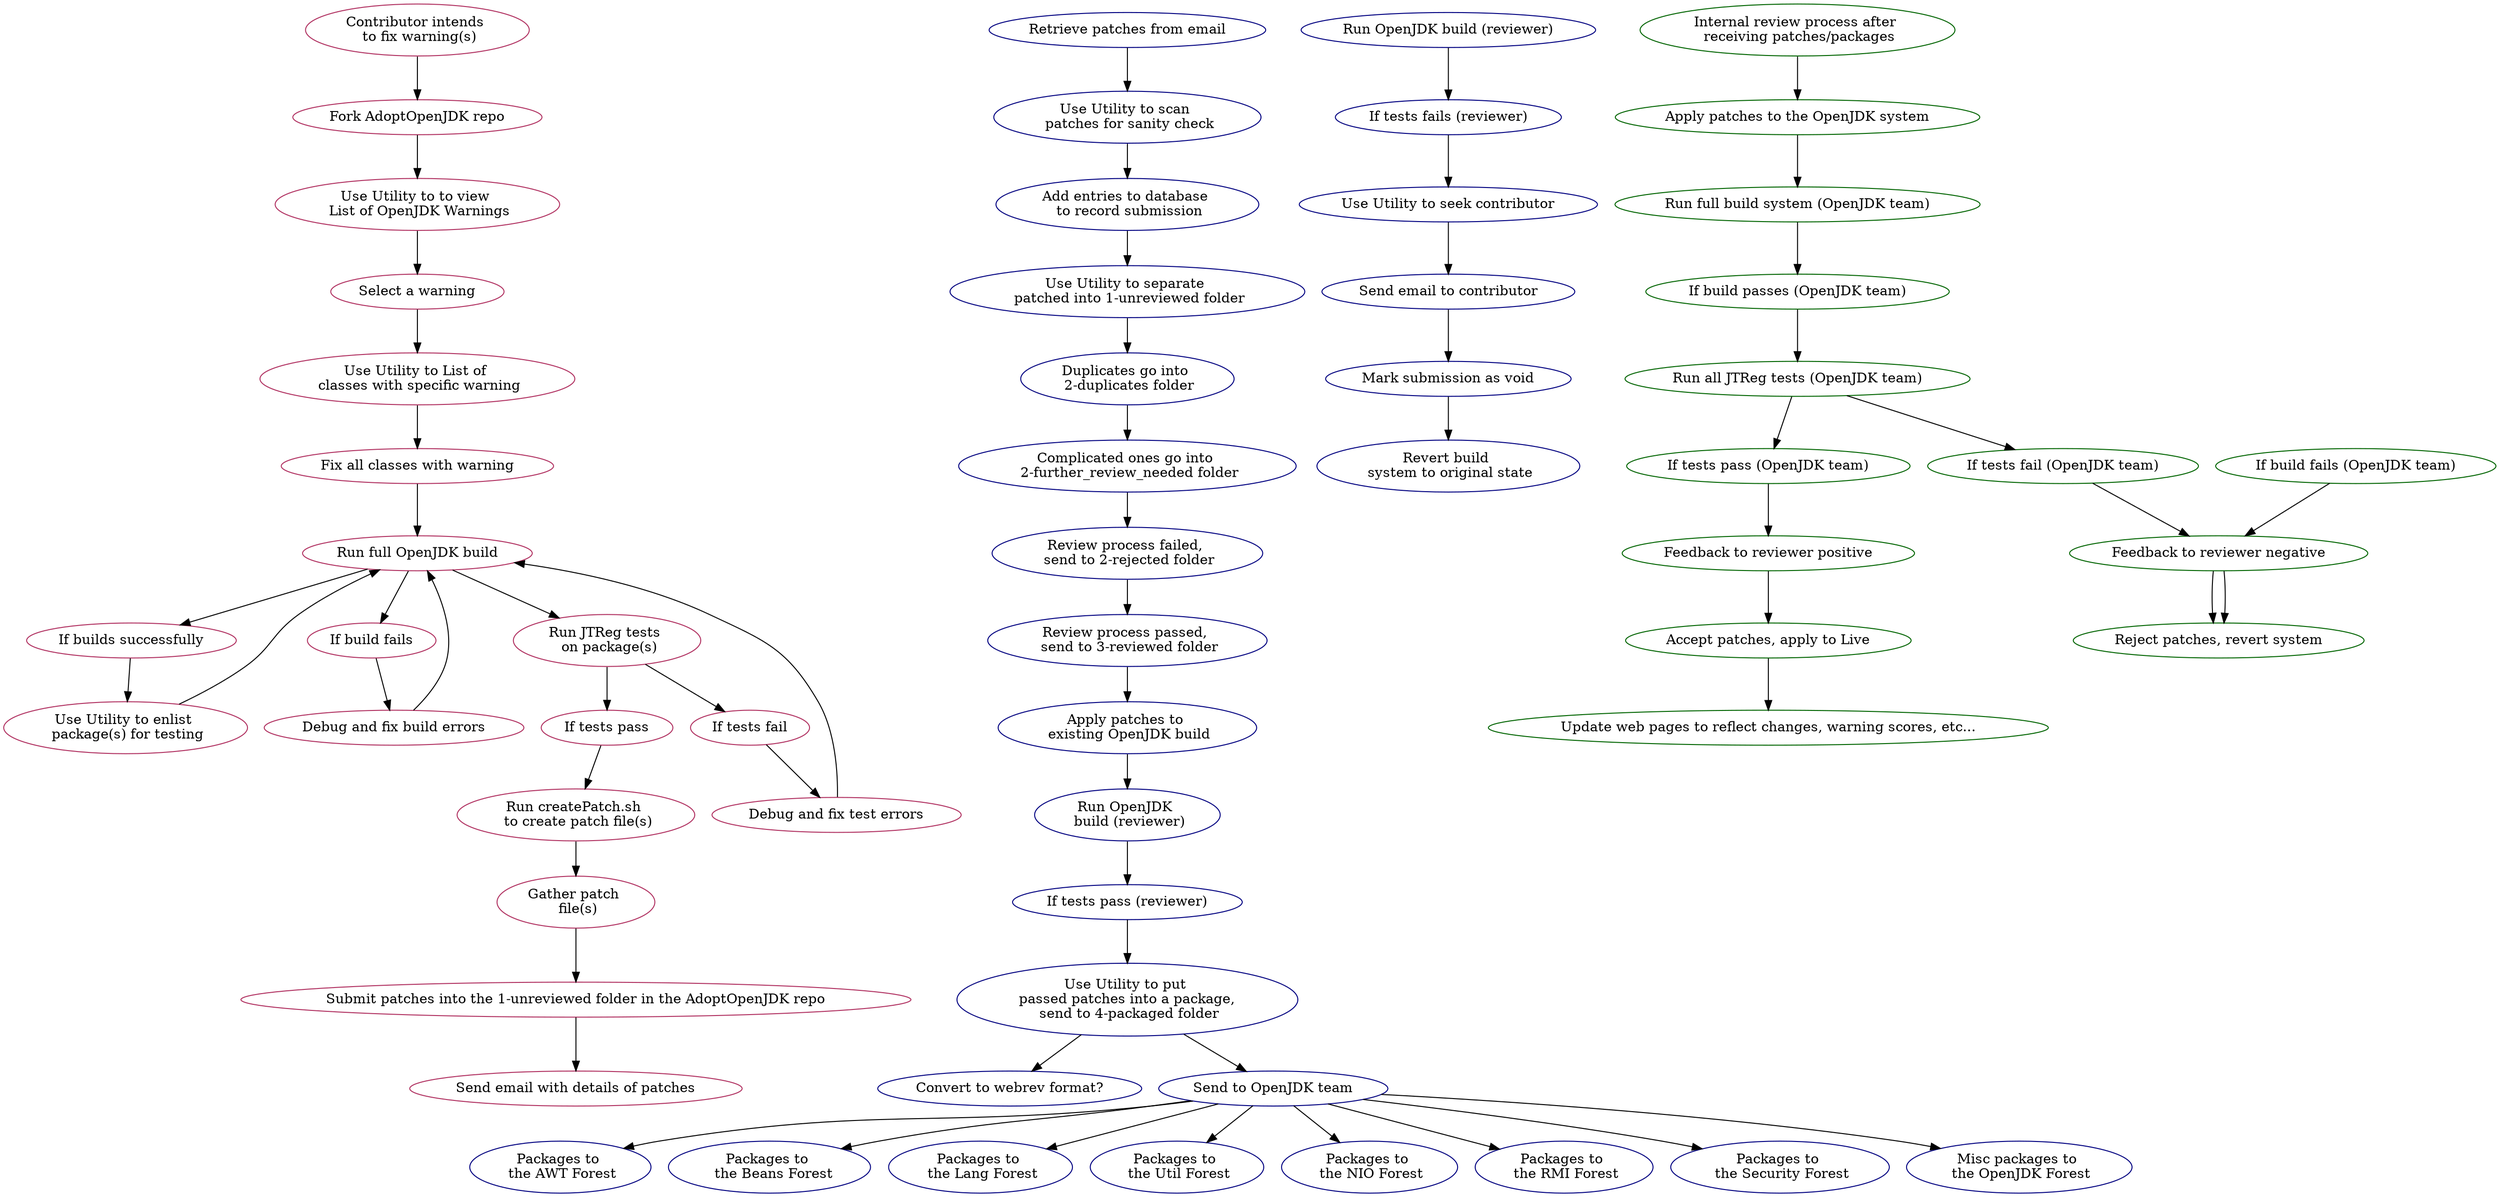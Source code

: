 digraph OpenJDKPatchFlowSystem {
      subgraph contributor {
         node [color=maroon]
         "Contributor intends \n to fix warning(s)" -> "Fork AdoptOpenJDK repo" -> "Use Utility to to view \n List of OpenJDK Warnings" -> "Select a warning" -> "Use Utility to List of \n classes with specific warning" -> 
         "Fix all classes with warning" -> "Run full OpenJDK build" -> "If builds successfully" -> "Use Utility to enlist \n package(s) for testing" -> 
         "Run full OpenJDK build" -> "If build fails" -> "Debug and fix build errors" -> "Run full OpenJDK build" ->
         "Run JTReg tests \n on package(s)" -> "If tests pass" -> "Run createPatch.sh \n to create patch file(s)" -> "Gather patch \n file(s)" -> "Submit patches into the 1-unreviewed folder in the AdoptOpenJDK repo" -> "Send email with details of patches"
         "Run JTReg tests \n on package(s)" -> "If tests fail" ->  "Debug and fix test errors" -> "Run full OpenJDK build" 
overlap=false
      }

      subgraph contributor {
        node [color=navy]
       "Retrieve patches from email" -> "Use Utility to scan \n patches for sanity check" -> "Add entries to database \n to record submission" ->  
      "Use Utility to separate \n patched into 1-unreviewed folder" -> 
      "Duplicates go into \n 2-duplicates folder" -> 
      "Complicated ones go into \n 2-further_review_needed folder" -> 
      "Review process failed, \n send to 2-rejected folder" -> 
      "Review process passed, \n send to 3-reviewed folder" -> "Apply patches to \n existing OpenJDK build" -> "Run OpenJDK \n build (reviewer)" -> "If tests pass (reviewer)" ->  
      "Use Utility to put \n passed patches into a package, \n send to 4-packaged folder" -> "Convert to webrev format?"
      "Use Utility to put \n passed patches into a package, \n send to 4-packaged folder" -> "Send to OpenJDK team" 
       "Send to OpenJDK team" -> "Packages to \n the AWT Forest"
       "Send to OpenJDK team" -> "Packages to \n  the Beans Forest"
       "Send to OpenJDK team" -> "Packages to \n the Lang Forest"
       "Send to OpenJDK team" -> "Packages to \n the Util Forest"
       "Send to OpenJDK team" -> "Packages to \n the NIO Forest"
       "Send to OpenJDK team" -> "Packages to \n the RMI Forest"
       "Send to OpenJDK team" -> "Packages to \n the Security Forest"
       "Send to OpenJDK team" -> "Misc packages to \n the OpenJDK Forest"

      /*
            "Send to OpenJDK team" -> "Patches with java.awt.Component to a separate package"
            "Send to OpenJDK team" -> "Patches with java.awt.Container to a separate package"
            "Send to OpenJDK team" -> "Patches with java.awt.Window, Frame, Dialog to a separate package"
            "Send to OpenJDK team" -> "Patches with java.awt.Menu, MenuItem, MenuBar, PopupMenu, MenuComponent, etc to a separate package"
            "Send to OpenJDK team" -> "Patches with All other AWT widgets (Button, Checkbox, Choice, TextField, etc.) to a separate package"
            "Send to OpenJDK team" -> "Patches with java.awt.KeyboardFocusManager, DefaultKeyboardFocusManager to a separate package"
            "Send to OpenJDK team" -> "Patches with java.awt.KeyboardFocusManager, DefaultKeyboardFocusManager to a separate package"
            "Send to OpenJDK team" -> "Patches with java.awt.Toolkit to a separate package"
            "Send to OpenJDK team" -> "Patches with java.awt.datatransfer  to a separate package"
      */
      "Run OpenJDK build (reviewer)" -> "If tests fails (reviewer)" -> "Use Utility to seek contributor" -> "Send email to contributor" -> "Mark submission as void" -> "Revert build \n system to original state"
      overlap=false
     }

      subgraph openJDKTeams {
        node [color=darkgreen]
       "Internal review process after \n receiving patches/packages" ->
       "Apply patches to the OpenJDK system" -> "Run full build system (OpenJDK team)" ->
        "If build passes (OpenJDK team)"  -> "Run all JTReg tests (OpenJDK team)" 
        "If build fails (OpenJDK team)"  -> "Feedback to reviewer negative" -> "Reject patches, revert system"
       "Run all JTReg tests (OpenJDK team)" ->  "If tests pass (OpenJDK team)" -> "Feedback to reviewer positive" -> "Accept patches, apply to Live" -> "Update web pages to reflect changes, warning scores, etc..."
       "Run all JTReg tests (OpenJDK team)" ->  "If tests fail (OpenJDK team)" -> "Feedback to reviewer negative" -> "Reject patches, revert system"
       overlap=false
     }
overlap=false
}